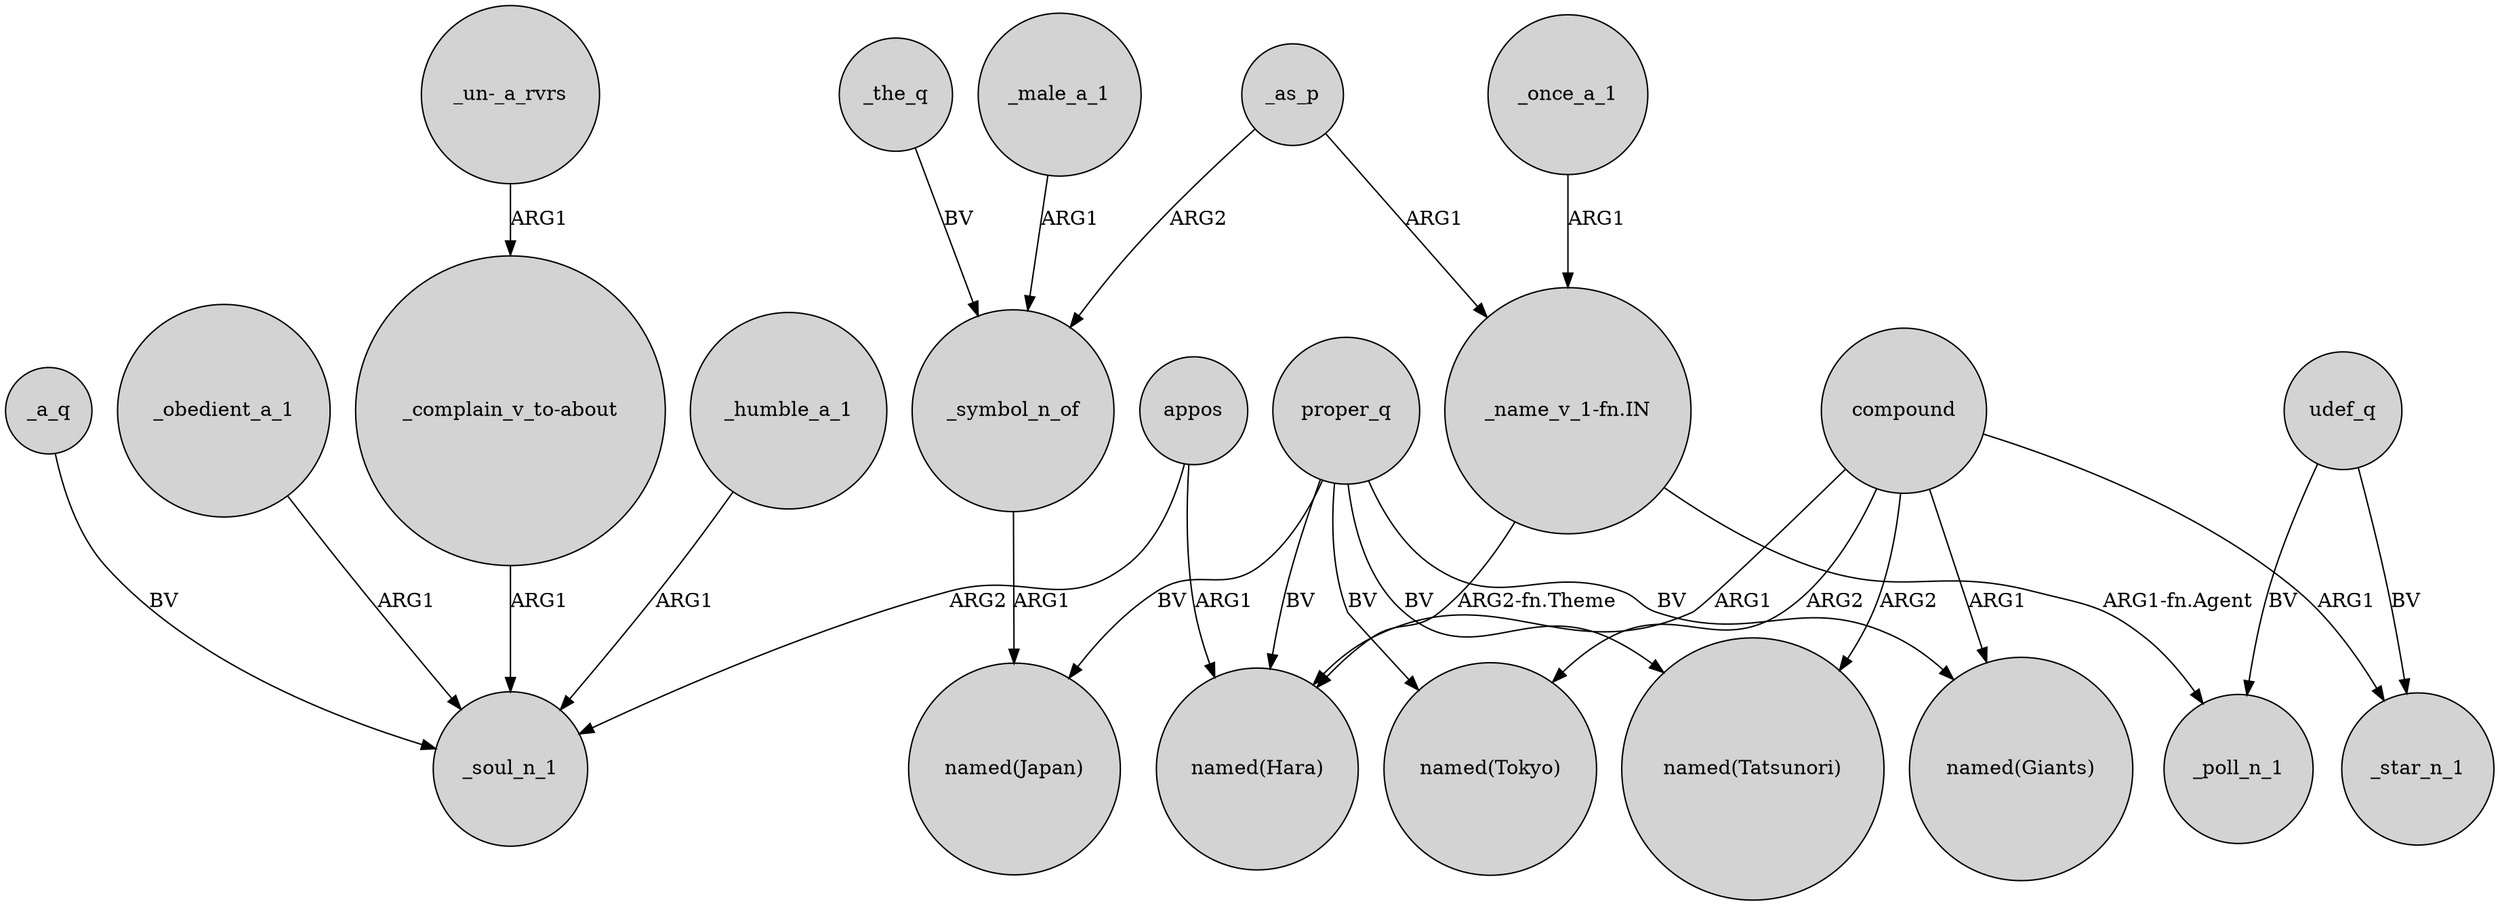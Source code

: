 digraph {
	node [shape=circle style=filled]
	"_complain_v_to-about" -> _soul_n_1 [label=ARG1]
	compound -> "named(Tokyo)" [label=ARG2]
	_symbol_n_of -> "named(Japan)" [label=ARG1]
	_obedient_a_1 -> _soul_n_1 [label=ARG1]
	appos -> "named(Hara)" [label=ARG1]
	"_un-_a_rvrs" -> "_complain_v_to-about" [label=ARG1]
	appos -> _soul_n_1 [label=ARG2]
	compound -> "named(Hara)" [label=ARG1]
	_humble_a_1 -> _soul_n_1 [label=ARG1]
	_once_a_1 -> "_name_v_1-fn.IN" [label=ARG1]
	proper_q -> "named(Tokyo)" [label=BV]
	proper_q -> "named(Japan)" [label=BV]
	"_name_v_1-fn.IN" -> "named(Hara)" [label="ARG2-fn.Theme"]
	_as_p -> "_name_v_1-fn.IN" [label=ARG1]
	_the_q -> _symbol_n_of [label=BV]
	"_name_v_1-fn.IN" -> _poll_n_1 [label="ARG1-fn.Agent"]
	compound -> "named(Tatsunori)" [label=ARG2]
	compound -> _star_n_1 [label=ARG1]
	_a_q -> _soul_n_1 [label=BV]
	compound -> "named(Giants)" [label=ARG1]
	_male_a_1 -> _symbol_n_of [label=ARG1]
	udef_q -> _star_n_1 [label=BV]
	proper_q -> "named(Giants)" [label=BV]
	udef_q -> _poll_n_1 [label=BV]
	proper_q -> "named(Hara)" [label=BV]
	_as_p -> _symbol_n_of [label=ARG2]
	proper_q -> "named(Tatsunori)" [label=BV]
}
